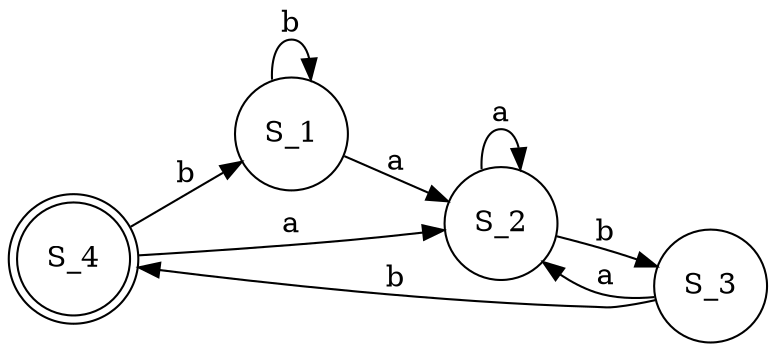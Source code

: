 digraph finite_state_machine {
	rankdir=LR size="8,5"
	node [shape=doublecircle]
	S_4
	node [shape=circle]
	S_1 -> S_2 [label=a]
	S_1 -> S_1 [label=b]
	S_2 -> S_2 [label=a]
	S_2 -> S_3 [label=b]
	S_3 -> S_2 [label=a]
	S_3 -> S_4 [label=b]
	S_4 -> S_2 [label=a]
	S_4 -> S_1 [label=b]
}
